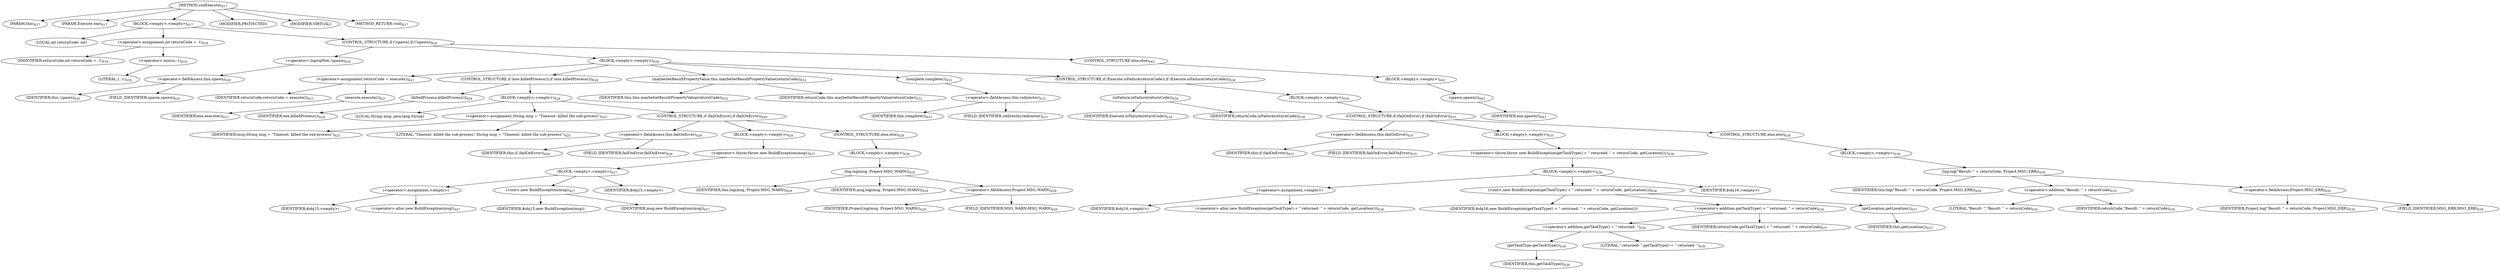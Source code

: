 digraph "runExecute" {  
"1342" [label = <(METHOD,runExecute)<SUB>617</SUB>> ]
"74" [label = <(PARAM,this)<SUB>617</SUB>> ]
"1343" [label = <(PARAM,Execute exe)<SUB>617</SUB>> ]
"1344" [label = <(BLOCK,&lt;empty&gt;,&lt;empty&gt;)<SUB>617</SUB>> ]
"1345" [label = <(LOCAL,int returnCode: int)> ]
"1346" [label = <(&lt;operator&gt;.assignment,int returnCode = -1)<SUB>618</SUB>> ]
"1347" [label = <(IDENTIFIER,returnCode,int returnCode = -1)<SUB>618</SUB>> ]
"1348" [label = <(&lt;operator&gt;.minus,-1)<SUB>618</SUB>> ]
"1349" [label = <(LITERAL,1,-1)<SUB>618</SUB>> ]
"1350" [label = <(CONTROL_STRUCTURE,if (!spawn),if (!spawn))<SUB>620</SUB>> ]
"1351" [label = <(&lt;operator&gt;.logicalNot,!spawn)<SUB>620</SUB>> ]
"1352" [label = <(&lt;operator&gt;.fieldAccess,this.spawn)<SUB>620</SUB>> ]
"1353" [label = <(IDENTIFIER,this,!spawn)<SUB>620</SUB>> ]
"1354" [label = <(FIELD_IDENTIFIER,spawn,spawn)<SUB>620</SUB>> ]
"1355" [label = <(BLOCK,&lt;empty&gt;,&lt;empty&gt;)<SUB>620</SUB>> ]
"1356" [label = <(&lt;operator&gt;.assignment,returnCode = execute())<SUB>621</SUB>> ]
"1357" [label = <(IDENTIFIER,returnCode,returnCode = execute())<SUB>621</SUB>> ]
"1358" [label = <(execute,execute())<SUB>621</SUB>> ]
"1359" [label = <(IDENTIFIER,exe,execute())<SUB>621</SUB>> ]
"1360" [label = <(CONTROL_STRUCTURE,if (exe.killedProcess()),if (exe.killedProcess()))<SUB>624</SUB>> ]
"1361" [label = <(killedProcess,killedProcess())<SUB>624</SUB>> ]
"1362" [label = <(IDENTIFIER,exe,killedProcess())<SUB>624</SUB>> ]
"1363" [label = <(BLOCK,&lt;empty&gt;,&lt;empty&gt;)<SUB>624</SUB>> ]
"1364" [label = <(LOCAL,String msg: java.lang.String)> ]
"1365" [label = <(&lt;operator&gt;.assignment,String msg = &quot;Timeout: killed the sub-process&quot;)<SUB>625</SUB>> ]
"1366" [label = <(IDENTIFIER,msg,String msg = &quot;Timeout: killed the sub-process&quot;)<SUB>625</SUB>> ]
"1367" [label = <(LITERAL,&quot;Timeout: killed the sub-process&quot;,String msg = &quot;Timeout: killed the sub-process&quot;)<SUB>625</SUB>> ]
"1368" [label = <(CONTROL_STRUCTURE,if (failOnError),if (failOnError))<SUB>626</SUB>> ]
"1369" [label = <(&lt;operator&gt;.fieldAccess,this.failOnError)<SUB>626</SUB>> ]
"1370" [label = <(IDENTIFIER,this,if (failOnError))<SUB>626</SUB>> ]
"1371" [label = <(FIELD_IDENTIFIER,failOnError,failOnError)<SUB>626</SUB>> ]
"1372" [label = <(BLOCK,&lt;empty&gt;,&lt;empty&gt;)<SUB>626</SUB>> ]
"1373" [label = <(&lt;operator&gt;.throw,throw new BuildException(msg);)<SUB>627</SUB>> ]
"1374" [label = <(BLOCK,&lt;empty&gt;,&lt;empty&gt;)<SUB>627</SUB>> ]
"1375" [label = <(&lt;operator&gt;.assignment,&lt;empty&gt;)> ]
"1376" [label = <(IDENTIFIER,$obj15,&lt;empty&gt;)> ]
"1377" [label = <(&lt;operator&gt;.alloc,new BuildException(msg))<SUB>627</SUB>> ]
"1378" [label = <(&lt;init&gt;,new BuildException(msg))<SUB>627</SUB>> ]
"1379" [label = <(IDENTIFIER,$obj15,new BuildException(msg))> ]
"1380" [label = <(IDENTIFIER,msg,new BuildException(msg))<SUB>627</SUB>> ]
"1381" [label = <(IDENTIFIER,$obj15,&lt;empty&gt;)> ]
"1382" [label = <(CONTROL_STRUCTURE,else,else)<SUB>628</SUB>> ]
"1383" [label = <(BLOCK,&lt;empty&gt;,&lt;empty&gt;)<SUB>628</SUB>> ]
"1384" [label = <(log,log(msg, Project.MSG_WARN))<SUB>629</SUB>> ]
"73" [label = <(IDENTIFIER,this,log(msg, Project.MSG_WARN))<SUB>629</SUB>> ]
"1385" [label = <(IDENTIFIER,msg,log(msg, Project.MSG_WARN))<SUB>629</SUB>> ]
"1386" [label = <(&lt;operator&gt;.fieldAccess,Project.MSG_WARN)<SUB>629</SUB>> ]
"1387" [label = <(IDENTIFIER,Project,log(msg, Project.MSG_WARN))<SUB>629</SUB>> ]
"1388" [label = <(FIELD_IDENTIFIER,MSG_WARN,MSG_WARN)<SUB>629</SUB>> ]
"1389" [label = <(maybeSetResultPropertyValue,this.maybeSetResultPropertyValue(returnCode))<SUB>632</SUB>> ]
"75" [label = <(IDENTIFIER,this,this.maybeSetResultPropertyValue(returnCode))<SUB>632</SUB>> ]
"1390" [label = <(IDENTIFIER,returnCode,this.maybeSetResultPropertyValue(returnCode))<SUB>632</SUB>> ]
"1391" [label = <(complete,complete())<SUB>633</SUB>> ]
"1392" [label = <(&lt;operator&gt;.fieldAccess,this.redirector)<SUB>633</SUB>> ]
"1393" [label = <(IDENTIFIER,this,complete())<SUB>633</SUB>> ]
"1394" [label = <(FIELD_IDENTIFIER,redirector,redirector)<SUB>633</SUB>> ]
"1395" [label = <(CONTROL_STRUCTURE,if (Execute.isFailure(returnCode)),if (Execute.isFailure(returnCode)))<SUB>634</SUB>> ]
"1396" [label = <(isFailure,isFailure(returnCode))<SUB>634</SUB>> ]
"1397" [label = <(IDENTIFIER,Execute,isFailure(returnCode))<SUB>634</SUB>> ]
"1398" [label = <(IDENTIFIER,returnCode,isFailure(returnCode))<SUB>634</SUB>> ]
"1399" [label = <(BLOCK,&lt;empty&gt;,&lt;empty&gt;)<SUB>634</SUB>> ]
"1400" [label = <(CONTROL_STRUCTURE,if (failOnError),if (failOnError))<SUB>635</SUB>> ]
"1401" [label = <(&lt;operator&gt;.fieldAccess,this.failOnError)<SUB>635</SUB>> ]
"1402" [label = <(IDENTIFIER,this,if (failOnError))<SUB>635</SUB>> ]
"1403" [label = <(FIELD_IDENTIFIER,failOnError,failOnError)<SUB>635</SUB>> ]
"1404" [label = <(BLOCK,&lt;empty&gt;,&lt;empty&gt;)<SUB>635</SUB>> ]
"1405" [label = <(&lt;operator&gt;.throw,throw new BuildException(getTaskType() + &quot; returned: &quot; + returnCode, getLocation());)<SUB>636</SUB>> ]
"1406" [label = <(BLOCK,&lt;empty&gt;,&lt;empty&gt;)<SUB>636</SUB>> ]
"1407" [label = <(&lt;operator&gt;.assignment,&lt;empty&gt;)> ]
"1408" [label = <(IDENTIFIER,$obj16,&lt;empty&gt;)> ]
"1409" [label = <(&lt;operator&gt;.alloc,new BuildException(getTaskType() + &quot; returned: &quot; + returnCode, getLocation()))<SUB>636</SUB>> ]
"1410" [label = <(&lt;init&gt;,new BuildException(getTaskType() + &quot; returned: &quot; + returnCode, getLocation()))<SUB>636</SUB>> ]
"1411" [label = <(IDENTIFIER,$obj16,new BuildException(getTaskType() + &quot; returned: &quot; + returnCode, getLocation()))> ]
"1412" [label = <(&lt;operator&gt;.addition,getTaskType() + &quot; returned: &quot; + returnCode)<SUB>636</SUB>> ]
"1413" [label = <(&lt;operator&gt;.addition,getTaskType() + &quot; returned: &quot;)<SUB>636</SUB>> ]
"1414" [label = <(getTaskType,getTaskType())<SUB>636</SUB>> ]
"76" [label = <(IDENTIFIER,this,getTaskType())<SUB>636</SUB>> ]
"1415" [label = <(LITERAL,&quot; returned: &quot;,getTaskType() + &quot; returned: &quot;)<SUB>636</SUB>> ]
"1416" [label = <(IDENTIFIER,returnCode,getTaskType() + &quot; returned: &quot; + returnCode)<SUB>637</SUB>> ]
"1417" [label = <(getLocation,getLocation())<SUB>637</SUB>> ]
"77" [label = <(IDENTIFIER,this,getLocation())<SUB>637</SUB>> ]
"1418" [label = <(IDENTIFIER,$obj16,&lt;empty&gt;)> ]
"1419" [label = <(CONTROL_STRUCTURE,else,else)<SUB>638</SUB>> ]
"1420" [label = <(BLOCK,&lt;empty&gt;,&lt;empty&gt;)<SUB>638</SUB>> ]
"1421" [label = <(log,log(&quot;Result: &quot; + returnCode, Project.MSG_ERR))<SUB>639</SUB>> ]
"78" [label = <(IDENTIFIER,this,log(&quot;Result: &quot; + returnCode, Project.MSG_ERR))<SUB>639</SUB>> ]
"1422" [label = <(&lt;operator&gt;.addition,&quot;Result: &quot; + returnCode)<SUB>639</SUB>> ]
"1423" [label = <(LITERAL,&quot;Result: &quot;,&quot;Result: &quot; + returnCode)<SUB>639</SUB>> ]
"1424" [label = <(IDENTIFIER,returnCode,&quot;Result: &quot; + returnCode)<SUB>639</SUB>> ]
"1425" [label = <(&lt;operator&gt;.fieldAccess,Project.MSG_ERR)<SUB>639</SUB>> ]
"1426" [label = <(IDENTIFIER,Project,log(&quot;Result: &quot; + returnCode, Project.MSG_ERR))<SUB>639</SUB>> ]
"1427" [label = <(FIELD_IDENTIFIER,MSG_ERR,MSG_ERR)<SUB>639</SUB>> ]
"1428" [label = <(CONTROL_STRUCTURE,else,else)<SUB>642</SUB>> ]
"1429" [label = <(BLOCK,&lt;empty&gt;,&lt;empty&gt;)<SUB>642</SUB>> ]
"1430" [label = <(spawn,spawn())<SUB>643</SUB>> ]
"1431" [label = <(IDENTIFIER,exe,spawn())<SUB>643</SUB>> ]
"1432" [label = <(MODIFIER,PROTECTED)> ]
"1433" [label = <(MODIFIER,VIRTUAL)> ]
"1434" [label = <(METHOD_RETURN,void)<SUB>617</SUB>> ]
  "1342" -> "74" 
  "1342" -> "1343" 
  "1342" -> "1344" 
  "1342" -> "1432" 
  "1342" -> "1433" 
  "1342" -> "1434" 
  "1344" -> "1345" 
  "1344" -> "1346" 
  "1344" -> "1350" 
  "1346" -> "1347" 
  "1346" -> "1348" 
  "1348" -> "1349" 
  "1350" -> "1351" 
  "1350" -> "1355" 
  "1350" -> "1428" 
  "1351" -> "1352" 
  "1352" -> "1353" 
  "1352" -> "1354" 
  "1355" -> "1356" 
  "1355" -> "1360" 
  "1355" -> "1389" 
  "1355" -> "1391" 
  "1355" -> "1395" 
  "1356" -> "1357" 
  "1356" -> "1358" 
  "1358" -> "1359" 
  "1360" -> "1361" 
  "1360" -> "1363" 
  "1361" -> "1362" 
  "1363" -> "1364" 
  "1363" -> "1365" 
  "1363" -> "1368" 
  "1365" -> "1366" 
  "1365" -> "1367" 
  "1368" -> "1369" 
  "1368" -> "1372" 
  "1368" -> "1382" 
  "1369" -> "1370" 
  "1369" -> "1371" 
  "1372" -> "1373" 
  "1373" -> "1374" 
  "1374" -> "1375" 
  "1374" -> "1378" 
  "1374" -> "1381" 
  "1375" -> "1376" 
  "1375" -> "1377" 
  "1378" -> "1379" 
  "1378" -> "1380" 
  "1382" -> "1383" 
  "1383" -> "1384" 
  "1384" -> "73" 
  "1384" -> "1385" 
  "1384" -> "1386" 
  "1386" -> "1387" 
  "1386" -> "1388" 
  "1389" -> "75" 
  "1389" -> "1390" 
  "1391" -> "1392" 
  "1392" -> "1393" 
  "1392" -> "1394" 
  "1395" -> "1396" 
  "1395" -> "1399" 
  "1396" -> "1397" 
  "1396" -> "1398" 
  "1399" -> "1400" 
  "1400" -> "1401" 
  "1400" -> "1404" 
  "1400" -> "1419" 
  "1401" -> "1402" 
  "1401" -> "1403" 
  "1404" -> "1405" 
  "1405" -> "1406" 
  "1406" -> "1407" 
  "1406" -> "1410" 
  "1406" -> "1418" 
  "1407" -> "1408" 
  "1407" -> "1409" 
  "1410" -> "1411" 
  "1410" -> "1412" 
  "1410" -> "1417" 
  "1412" -> "1413" 
  "1412" -> "1416" 
  "1413" -> "1414" 
  "1413" -> "1415" 
  "1414" -> "76" 
  "1417" -> "77" 
  "1419" -> "1420" 
  "1420" -> "1421" 
  "1421" -> "78" 
  "1421" -> "1422" 
  "1421" -> "1425" 
  "1422" -> "1423" 
  "1422" -> "1424" 
  "1425" -> "1426" 
  "1425" -> "1427" 
  "1428" -> "1429" 
  "1429" -> "1430" 
  "1430" -> "1431" 
}
